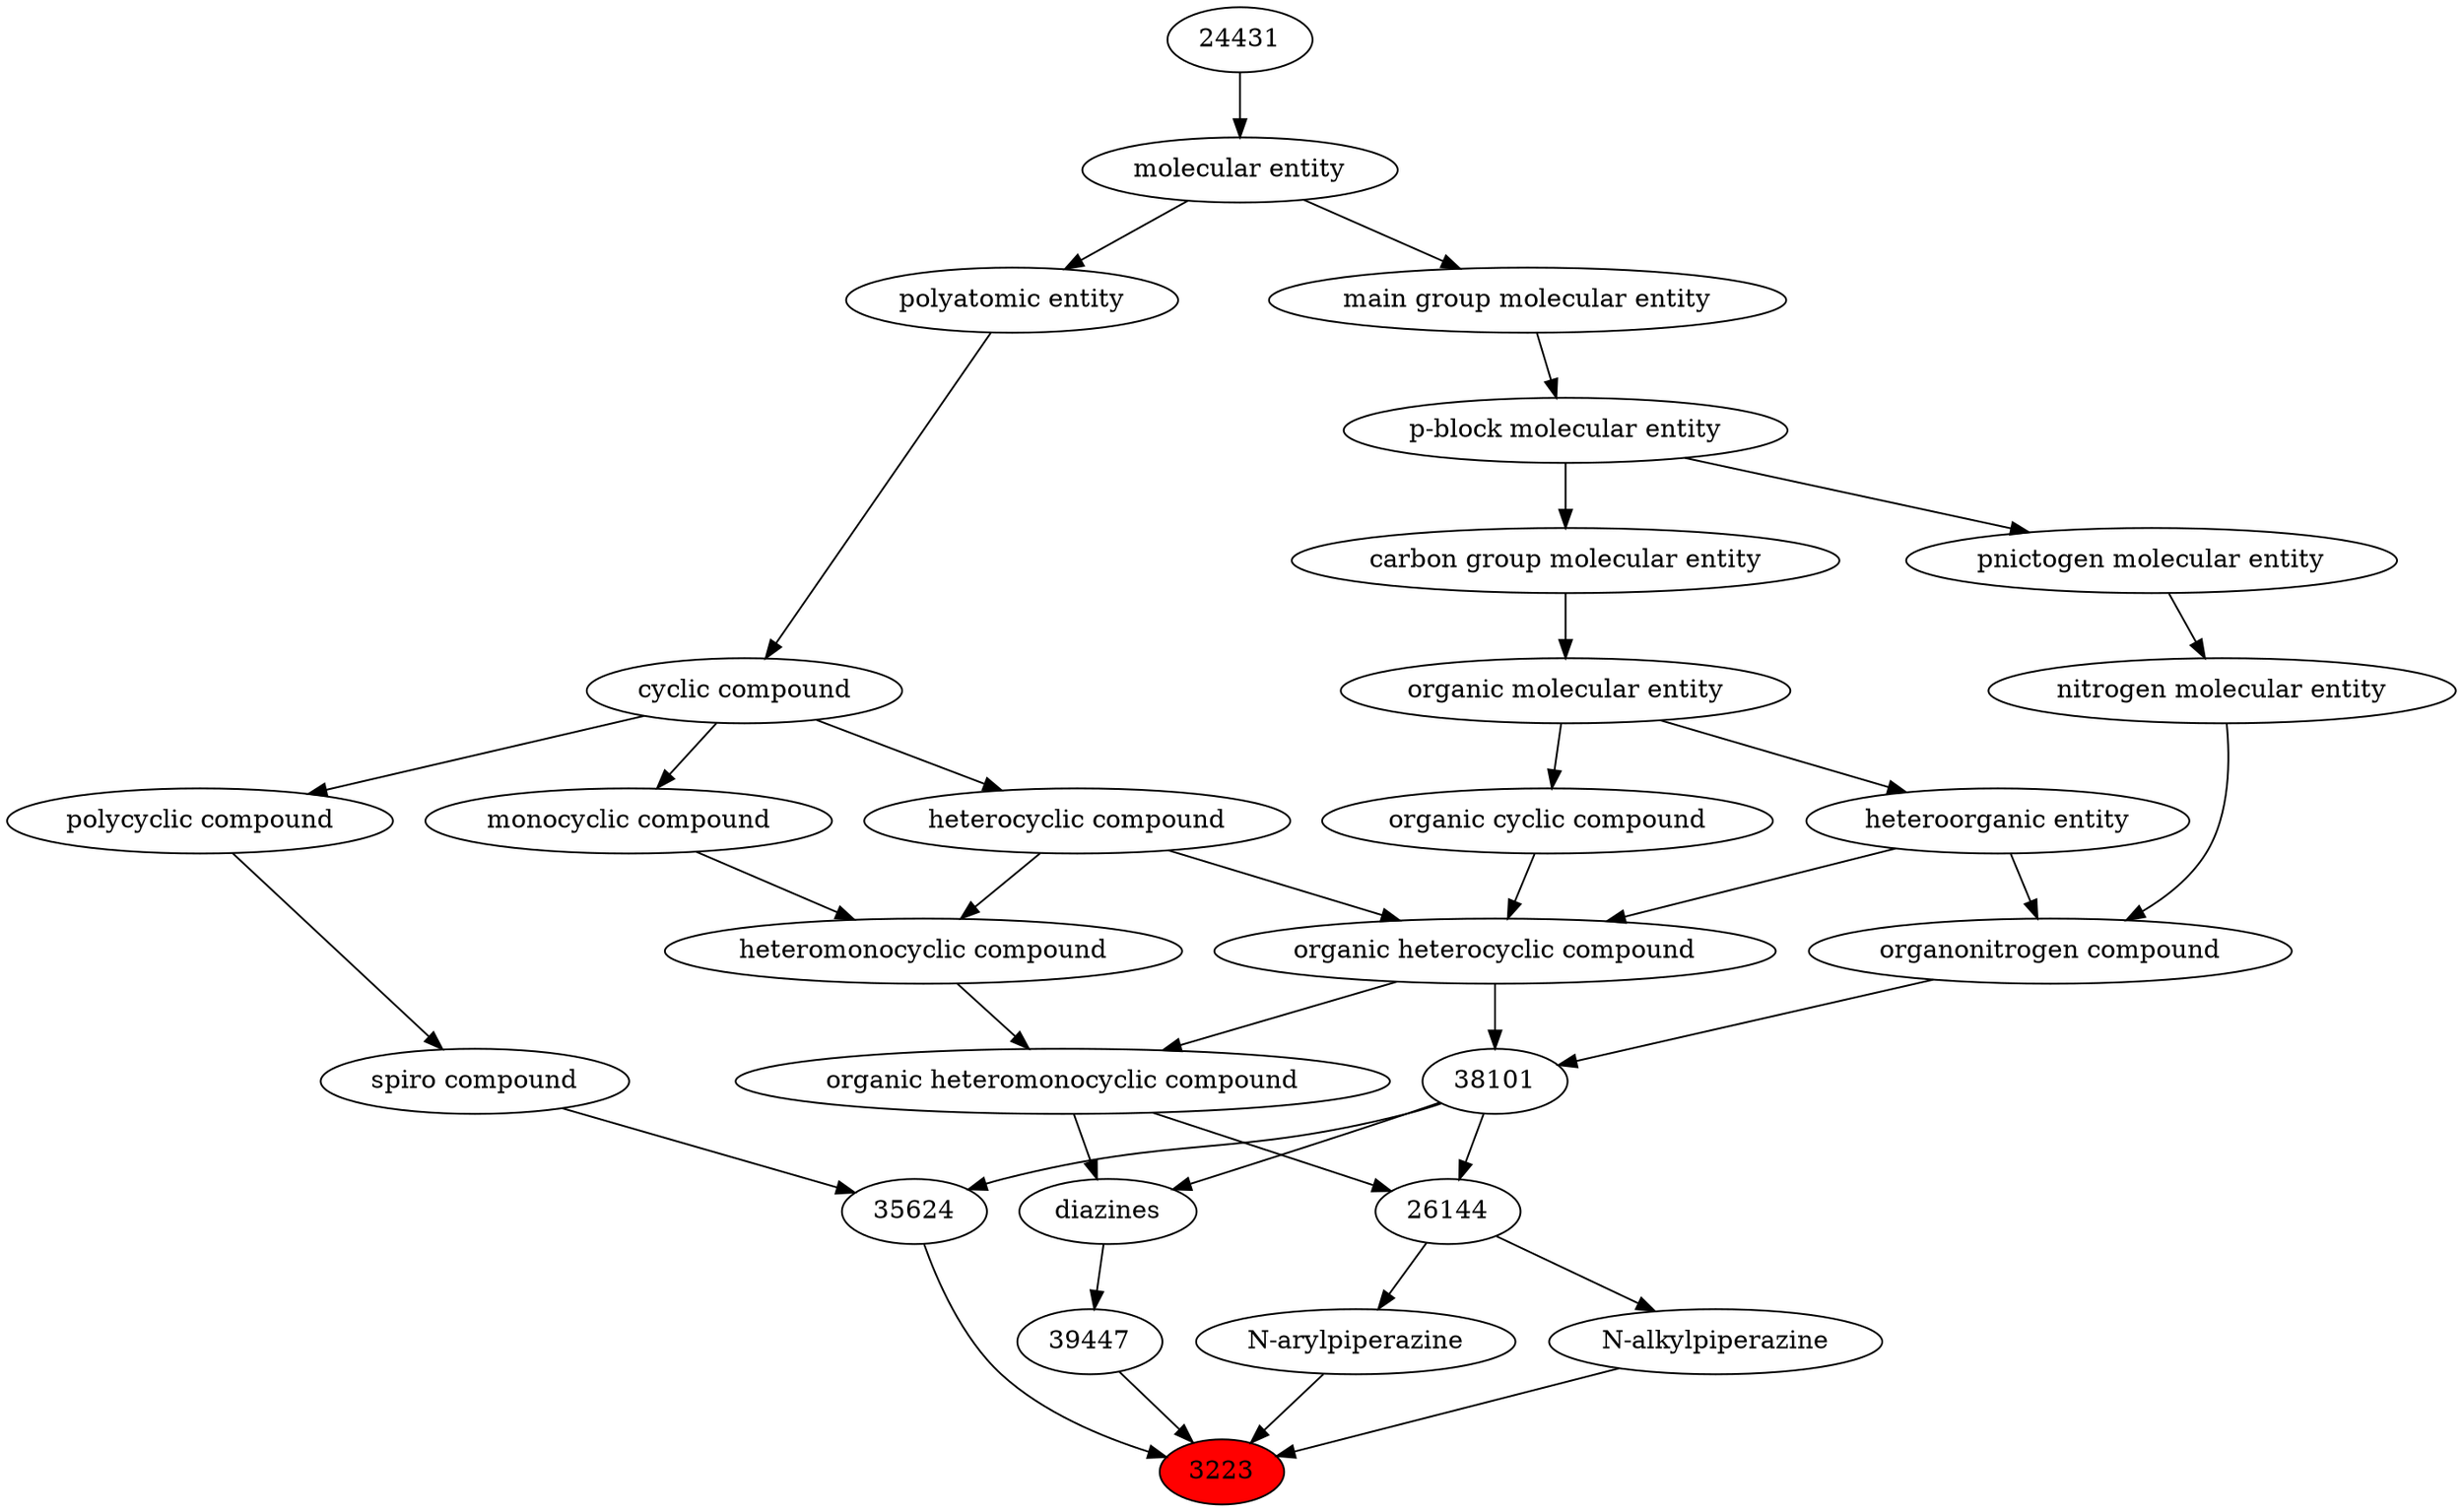 digraph tree{ 
3223 [label="3223" fillcolor=red style=filled]
35624 -> 3223
46848 -> 3223
46845 -> 3223
39447 -> 3223
35624 [label="35624"]
33599 -> 35624
38101 -> 35624
46848 [label="N-arylpiperazine"]
26144 -> 46848
46845 [label="N-alkylpiperazine"]
26144 -> 46845
39447 [label="39447"]
38313 -> 39447
33599 [label="spiro compound"]
33635 -> 33599
38101 [label="38101"]
24532 -> 38101
35352 -> 38101
26144 [label="26144"]
38101 -> 26144
25693 -> 26144
38313 [label="diazines"]
25693 -> 38313
38101 -> 38313
33635 [label="polycyclic compound"]
33595 -> 33635
24532 [label="organic heterocyclic compound"]
33285 -> 24532
33832 -> 24532
5686 -> 24532
35352 [label="organonitrogen compound"]
51143 -> 35352
33285 -> 35352
25693 [label="organic heteromonocyclic compound"]
33670 -> 25693
24532 -> 25693
33595 [label="cyclic compound"]
36357 -> 33595
33285 [label="heteroorganic entity"]
50860 -> 33285
33832 [label="organic cyclic compound"]
50860 -> 33832
5686 [label="heterocyclic compound"]
33595 -> 5686
51143 [label="nitrogen molecular entity"]
33302 -> 51143
33670 [label="heteromonocyclic compound"]
5686 -> 33670
33661 -> 33670
36357 [label="polyatomic entity"]
23367 -> 36357
50860 [label="organic molecular entity"]
33582 -> 50860
33302 [label="pnictogen molecular entity"]
33675 -> 33302
33661 [label="monocyclic compound"]
33595 -> 33661
23367 [label="molecular entity"]
24431 -> 23367
33582 [label="carbon group molecular entity"]
33675 -> 33582
33675 [label="p-block molecular entity"]
33579 -> 33675
24431 [label="24431"]
33579 [label="main group molecular entity"]
23367 -> 33579
}